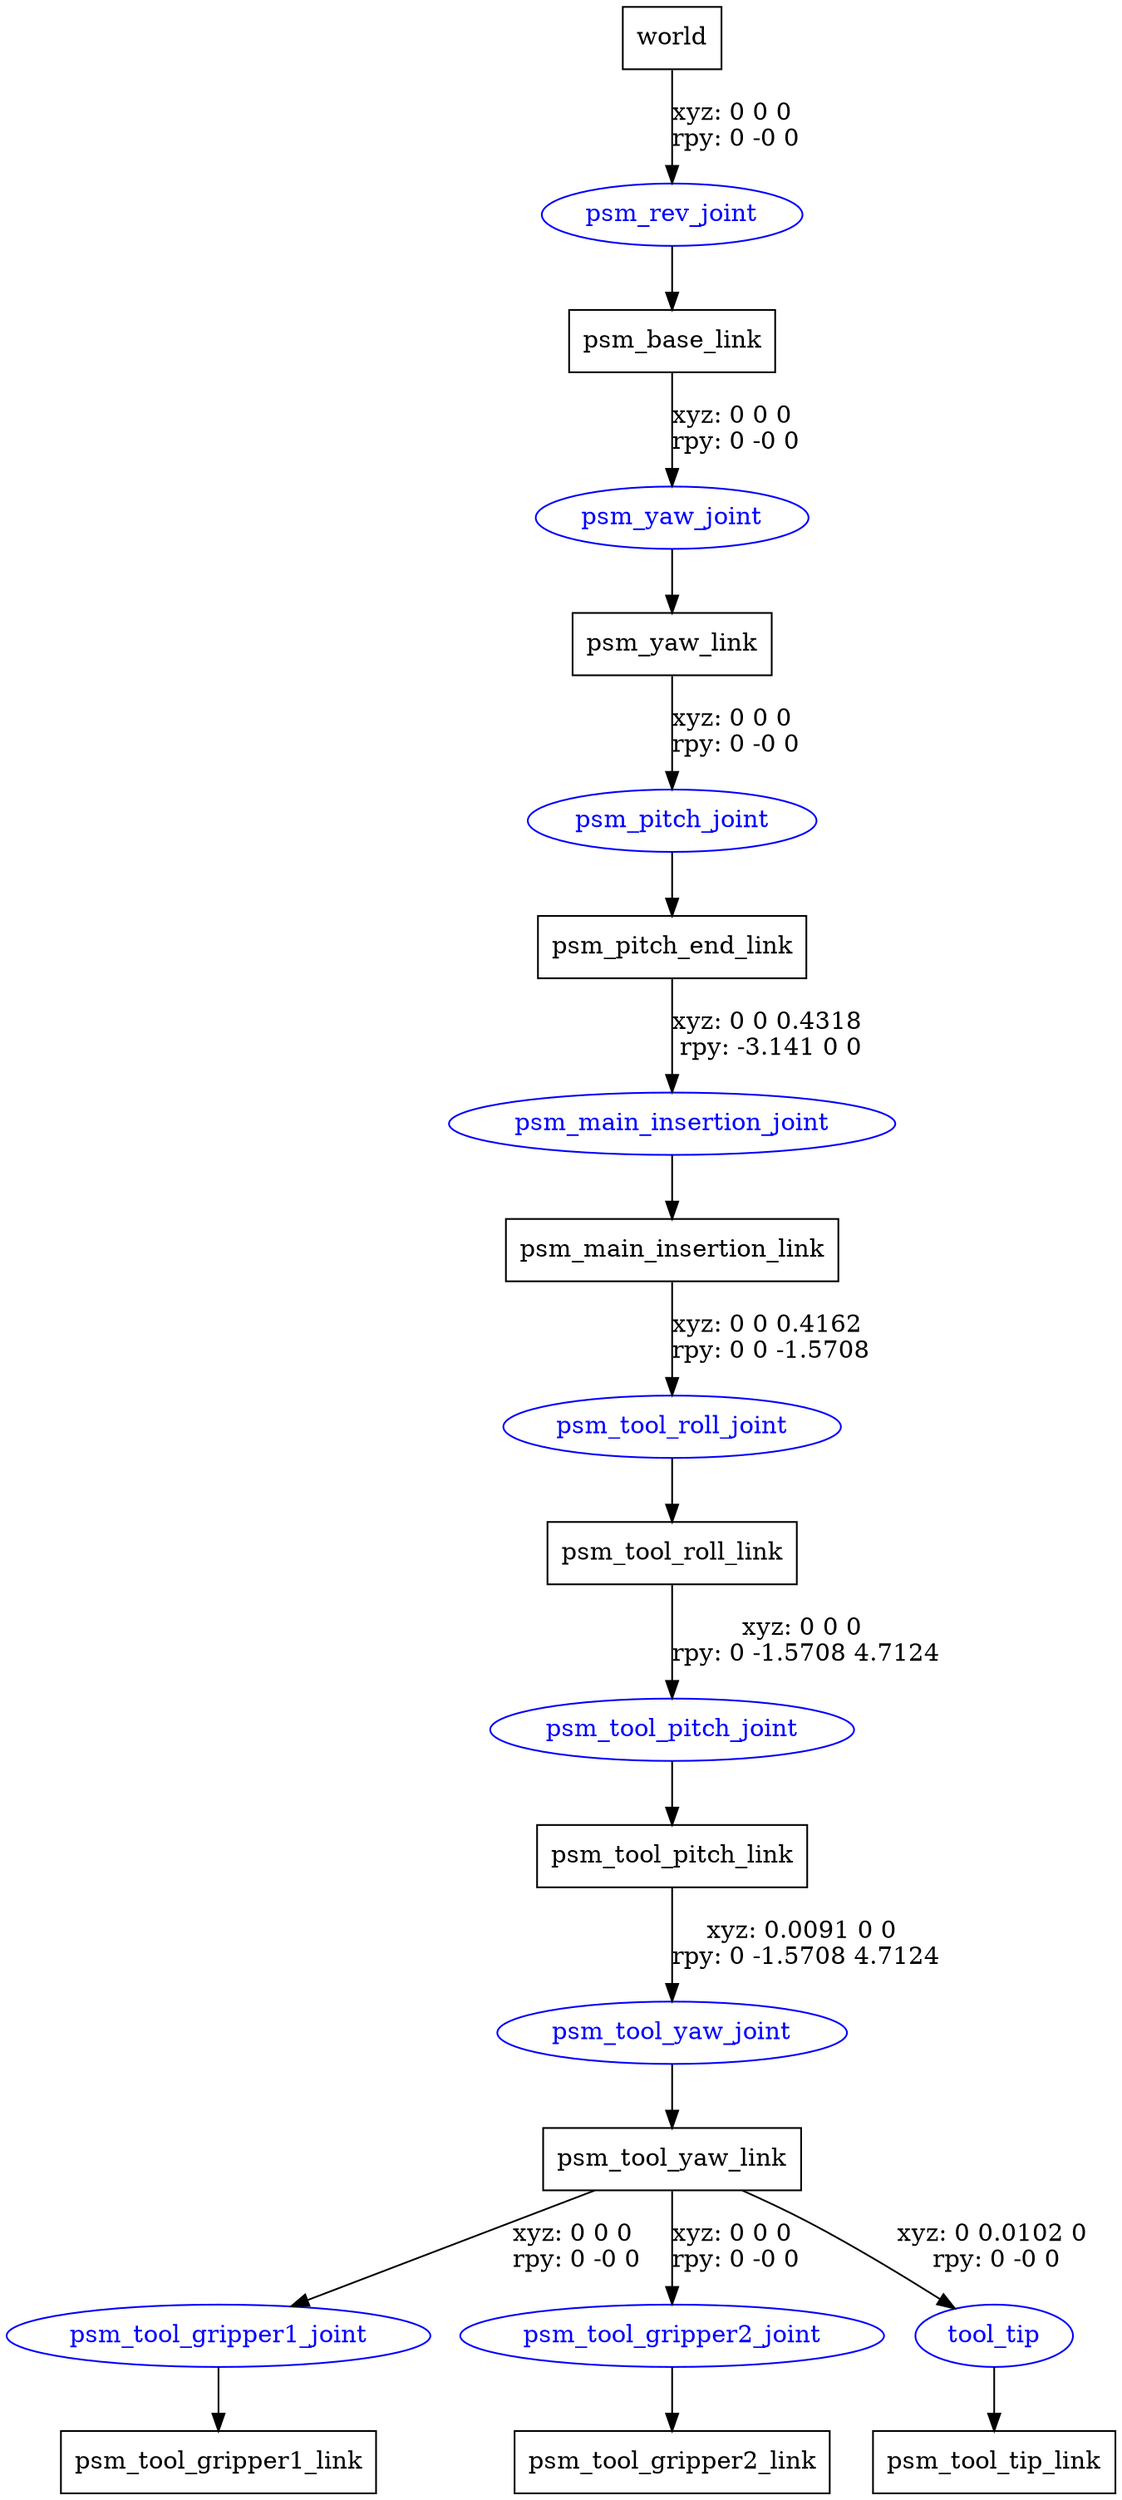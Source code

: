 digraph G {
node [shape=box];
"world" [label="world"];
"psm_base_link" [label="psm_base_link"];
"psm_yaw_link" [label="psm_yaw_link"];
"psm_pitch_end_link" [label="psm_pitch_end_link"];
"psm_main_insertion_link" [label="psm_main_insertion_link"];
"psm_tool_roll_link" [label="psm_tool_roll_link"];
"psm_tool_pitch_link" [label="psm_tool_pitch_link"];
"psm_tool_yaw_link" [label="psm_tool_yaw_link"];
"psm_tool_gripper1_link" [label="psm_tool_gripper1_link"];
"psm_tool_gripper2_link" [label="psm_tool_gripper2_link"];
"psm_tool_tip_link" [label="psm_tool_tip_link"];
node [shape=ellipse, color=blue, fontcolor=blue];
"world" -> "psm_rev_joint" [label="xyz: 0 0 0 \nrpy: 0 -0 0"]
"psm_rev_joint" -> "psm_base_link"
"psm_base_link" -> "psm_yaw_joint" [label="xyz: 0 0 0 \nrpy: 0 -0 0"]
"psm_yaw_joint" -> "psm_yaw_link"
"psm_yaw_link" -> "psm_pitch_joint" [label="xyz: 0 0 0 \nrpy: 0 -0 0"]
"psm_pitch_joint" -> "psm_pitch_end_link"
"psm_pitch_end_link" -> "psm_main_insertion_joint" [label="xyz: 0 0 0.4318 \nrpy: -3.141 0 0"]
"psm_main_insertion_joint" -> "psm_main_insertion_link"
"psm_main_insertion_link" -> "psm_tool_roll_joint" [label="xyz: 0 0 0.4162 \nrpy: 0 0 -1.5708"]
"psm_tool_roll_joint" -> "psm_tool_roll_link"
"psm_tool_roll_link" -> "psm_tool_pitch_joint" [label="xyz: 0 0 0 \nrpy: 0 -1.5708 4.7124"]
"psm_tool_pitch_joint" -> "psm_tool_pitch_link"
"psm_tool_pitch_link" -> "psm_tool_yaw_joint" [label="xyz: 0.0091 0 0 \nrpy: 0 -1.5708 4.7124"]
"psm_tool_yaw_joint" -> "psm_tool_yaw_link"
"psm_tool_yaw_link" -> "psm_tool_gripper1_joint" [label="xyz: 0 0 0 \nrpy: 0 -0 0"]
"psm_tool_gripper1_joint" -> "psm_tool_gripper1_link"
"psm_tool_yaw_link" -> "psm_tool_gripper2_joint" [label="xyz: 0 0 0 \nrpy: 0 -0 0"]
"psm_tool_gripper2_joint" -> "psm_tool_gripper2_link"
"psm_tool_yaw_link" -> "tool_tip" [label="xyz: 0 0.0102 0 \nrpy: 0 -0 0"]
"tool_tip" -> "psm_tool_tip_link"
}
